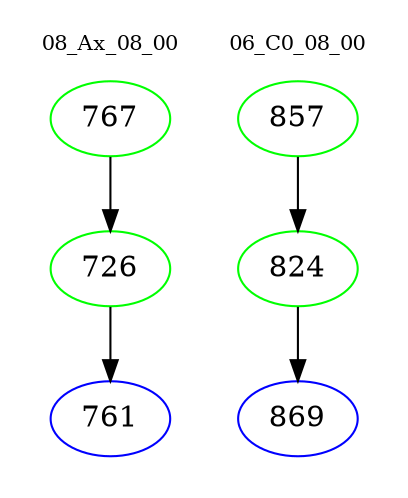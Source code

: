 digraph{
subgraph cluster_0 {
color = white
label = "08_Ax_08_00";
fontsize=10;
T0_767 [label="767", color="green"]
T0_767 -> T0_726 [color="black"]
T0_726 [label="726", color="green"]
T0_726 -> T0_761 [color="black"]
T0_761 [label="761", color="blue"]
}
subgraph cluster_1 {
color = white
label = "06_C0_08_00";
fontsize=10;
T1_857 [label="857", color="green"]
T1_857 -> T1_824 [color="black"]
T1_824 [label="824", color="green"]
T1_824 -> T1_869 [color="black"]
T1_869 [label="869", color="blue"]
}
}
